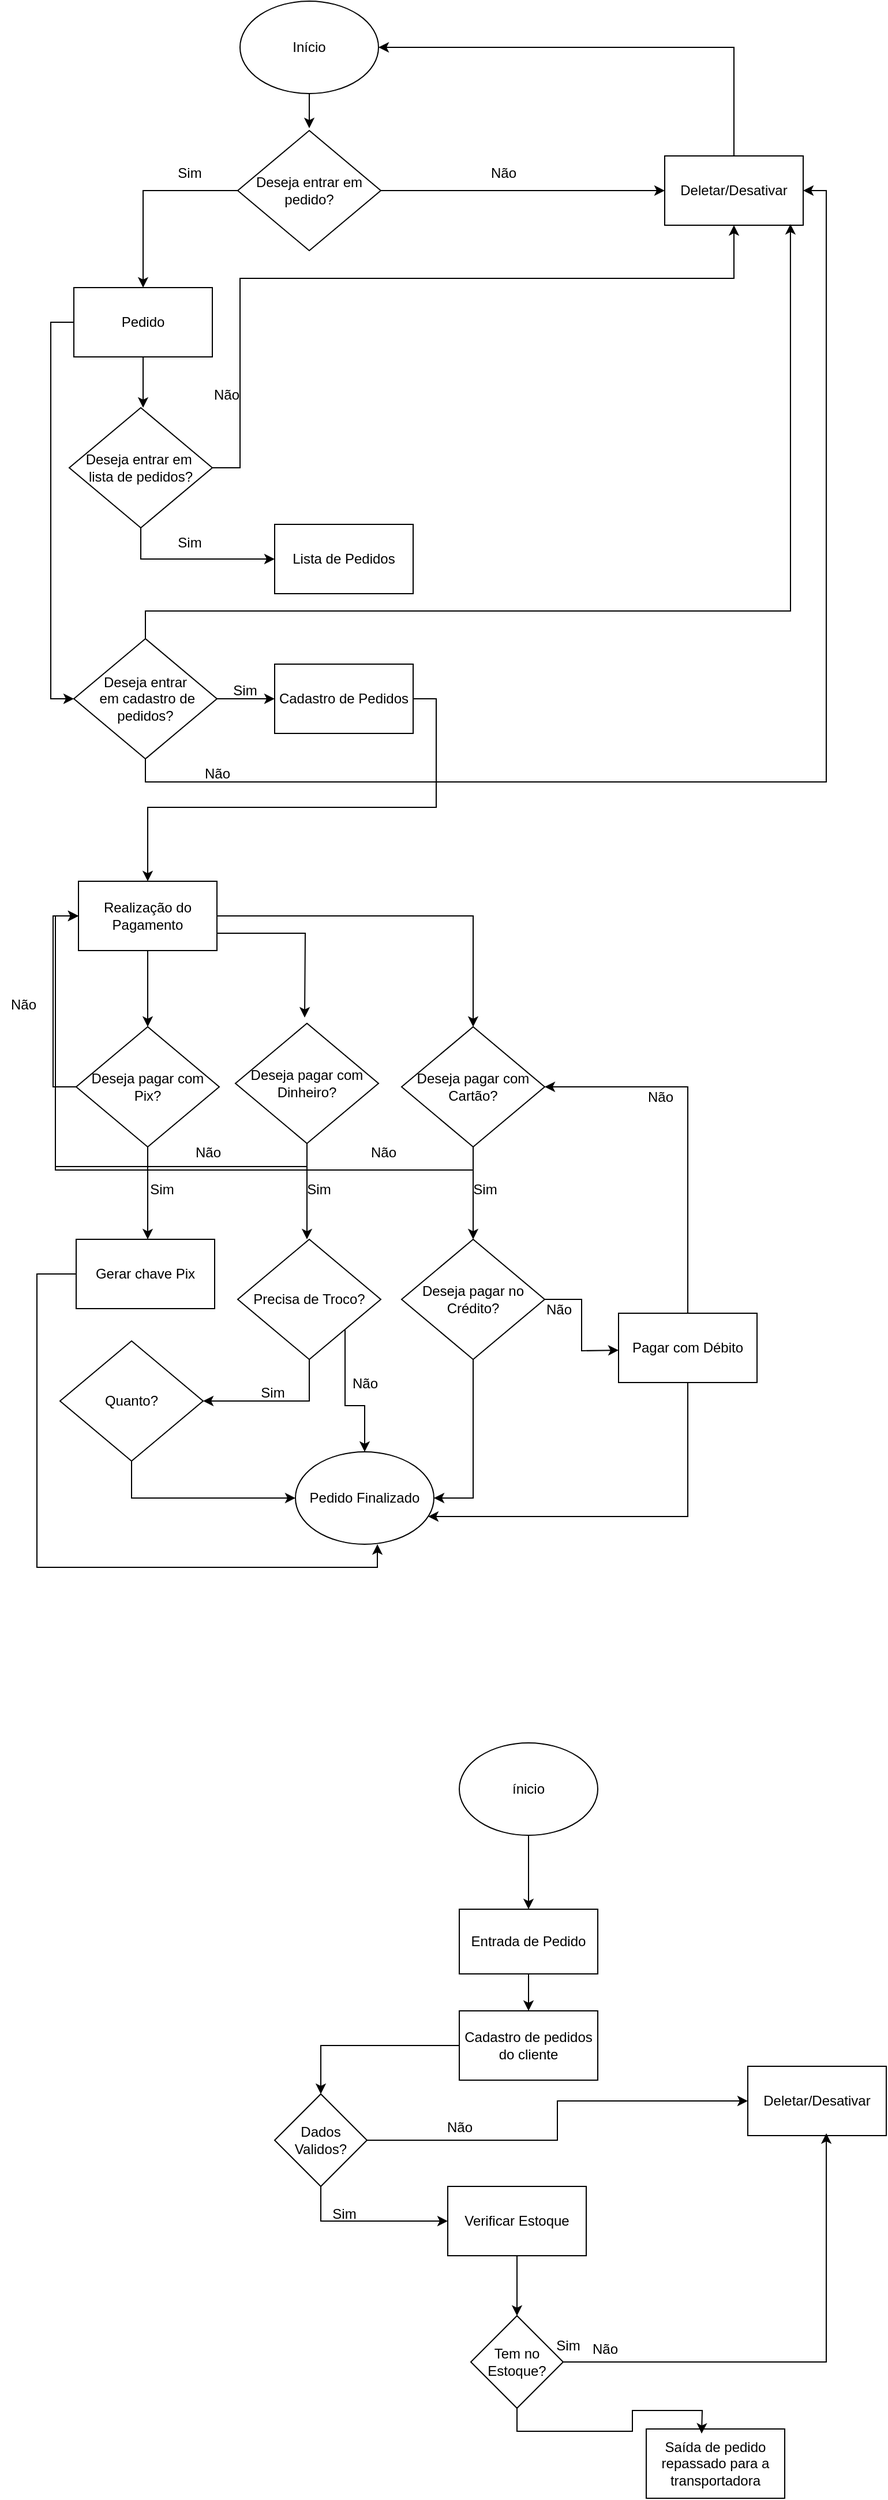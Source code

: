 <mxfile version="24.5.4" type="device">
  <diagram name="Página-1" id="TLPd1DgTYXxIqjMHZHWx">
    <mxGraphModel dx="1434" dy="772" grid="1" gridSize="8" guides="1" tooltips="1" connect="1" arrows="1" fold="1" page="1" pageScale="1" pageWidth="3300" pageHeight="4681" math="0" shadow="0">
      <root>
        <mxCell id="0" />
        <mxCell id="1" parent="0" />
        <mxCell id="2E5seLhveW0mqRELlNBj-6" value="" style="edgeStyle=orthogonalEdgeStyle;rounded=0;orthogonalLoop=1;jettySize=auto;html=1;" parent="1" source="2E5seLhveW0mqRELlNBj-1" edge="1">
          <mxGeometry relative="1" as="geometry">
            <mxPoint x="420" y="190" as="targetPoint" />
          </mxGeometry>
        </mxCell>
        <mxCell id="2E5seLhveW0mqRELlNBj-1" value="Início" style="ellipse;whiteSpace=wrap;html=1;" parent="1" vertex="1">
          <mxGeometry x="360" y="80" width="120" height="80" as="geometry" />
        </mxCell>
        <mxCell id="sw0cVe_-EWTT1FvwA-Mw-9" style="edgeStyle=orthogonalEdgeStyle;rounded=0;orthogonalLoop=1;jettySize=auto;html=1;exitX=0.5;exitY=1;exitDx=0;exitDy=0;entryX=0.5;entryY=0;entryDx=0;entryDy=0;" parent="1" source="sw0cVe_-EWTT1FvwA-Mw-3" target="sw0cVe_-EWTT1FvwA-Mw-4" edge="1">
          <mxGeometry relative="1" as="geometry" />
        </mxCell>
        <mxCell id="sw0cVe_-EWTT1FvwA-Mw-3" value="ínicio" style="ellipse;whiteSpace=wrap;html=1;" parent="1" vertex="1">
          <mxGeometry x="550" y="1588" width="120" height="80" as="geometry" />
        </mxCell>
        <mxCell id="sw0cVe_-EWTT1FvwA-Mw-31" style="edgeStyle=orthogonalEdgeStyle;rounded=0;orthogonalLoop=1;jettySize=auto;html=1;exitX=0.5;exitY=1;exitDx=0;exitDy=0;entryX=0.5;entryY=0;entryDx=0;entryDy=0;" parent="1" source="sw0cVe_-EWTT1FvwA-Mw-4" target="sw0cVe_-EWTT1FvwA-Mw-5" edge="1">
          <mxGeometry relative="1" as="geometry" />
        </mxCell>
        <mxCell id="sw0cVe_-EWTT1FvwA-Mw-4" value="Entrada de Pedido" style="rounded=0;whiteSpace=wrap;html=1;" parent="1" vertex="1">
          <mxGeometry x="550" y="1732" width="120" height="56" as="geometry" />
        </mxCell>
        <mxCell id="sw0cVe_-EWTT1FvwA-Mw-21" style="edgeStyle=orthogonalEdgeStyle;rounded=0;orthogonalLoop=1;jettySize=auto;html=1;entryX=0.5;entryY=0;entryDx=0;entryDy=0;" parent="1" source="sw0cVe_-EWTT1FvwA-Mw-5" target="sw0cVe_-EWTT1FvwA-Mw-18" edge="1">
          <mxGeometry relative="1" as="geometry" />
        </mxCell>
        <mxCell id="sw0cVe_-EWTT1FvwA-Mw-5" value="Cadastro de pedidos do cliente" style="rounded=0;whiteSpace=wrap;html=1;" parent="1" vertex="1">
          <mxGeometry x="550" y="1820" width="120" height="60" as="geometry" />
        </mxCell>
        <mxCell id="sw0cVe_-EWTT1FvwA-Mw-6" value="Saída de pedido repassado para a transportadora" style="rounded=0;whiteSpace=wrap;html=1;" parent="1" vertex="1">
          <mxGeometry x="712" y="2182" width="120" height="60" as="geometry" />
        </mxCell>
        <mxCell id="sw0cVe_-EWTT1FvwA-Mw-25" style="edgeStyle=orthogonalEdgeStyle;rounded=0;orthogonalLoop=1;jettySize=auto;html=1;exitX=0.5;exitY=1;exitDx=0;exitDy=0;entryX=0.5;entryY=0;entryDx=0;entryDy=0;" parent="1" source="sw0cVe_-EWTT1FvwA-Mw-10" target="sw0cVe_-EWTT1FvwA-Mw-11" edge="1">
          <mxGeometry relative="1" as="geometry" />
        </mxCell>
        <mxCell id="sw0cVe_-EWTT1FvwA-Mw-10" value="Verificar Estoque" style="rounded=0;whiteSpace=wrap;html=1;" parent="1" vertex="1">
          <mxGeometry x="540" y="1972" width="120" height="60" as="geometry" />
        </mxCell>
        <mxCell id="sw0cVe_-EWTT1FvwA-Mw-27" style="edgeStyle=orthogonalEdgeStyle;rounded=0;orthogonalLoop=1;jettySize=auto;html=1;exitX=0.5;exitY=1;exitDx=0;exitDy=0;" parent="1" source="sw0cVe_-EWTT1FvwA-Mw-11" edge="1">
          <mxGeometry relative="1" as="geometry">
            <mxPoint x="760" y="2186" as="targetPoint" />
          </mxGeometry>
        </mxCell>
        <mxCell id="sw0cVe_-EWTT1FvwA-Mw-11" value="Tem no Estoque?" style="rhombus;whiteSpace=wrap;html=1;" parent="1" vertex="1">
          <mxGeometry x="560" y="2084" width="80" height="80" as="geometry" />
        </mxCell>
        <mxCell id="sw0cVe_-EWTT1FvwA-Mw-17" value="Sim" style="text;html=1;align=center;verticalAlign=middle;resizable=0;points=[];autosize=1;strokeColor=none;fillColor=none;" parent="1" vertex="1">
          <mxGeometry x="430" y="1980" width="40" height="32" as="geometry" />
        </mxCell>
        <mxCell id="sw0cVe_-EWTT1FvwA-Mw-20" style="edgeStyle=orthogonalEdgeStyle;rounded=0;orthogonalLoop=1;jettySize=auto;html=1;exitX=0.5;exitY=1;exitDx=0;exitDy=0;entryX=0;entryY=0.5;entryDx=0;entryDy=0;" parent="1" source="sw0cVe_-EWTT1FvwA-Mw-18" target="sw0cVe_-EWTT1FvwA-Mw-10" edge="1">
          <mxGeometry relative="1" as="geometry" />
        </mxCell>
        <mxCell id="sw0cVe_-EWTT1FvwA-Mw-23" style="edgeStyle=orthogonalEdgeStyle;rounded=0;orthogonalLoop=1;jettySize=auto;html=1;exitX=1;exitY=0.5;exitDx=0;exitDy=0;entryX=0;entryY=0.5;entryDx=0;entryDy=0;" parent="1" source="sw0cVe_-EWTT1FvwA-Mw-18" target="sw0cVe_-EWTT1FvwA-Mw-22" edge="1">
          <mxGeometry relative="1" as="geometry" />
        </mxCell>
        <mxCell id="sw0cVe_-EWTT1FvwA-Mw-18" value="Dados Validos?" style="rhombus;whiteSpace=wrap;html=1;" parent="1" vertex="1">
          <mxGeometry x="390" y="1892" width="80" height="80" as="geometry" />
        </mxCell>
        <mxCell id="sw0cVe_-EWTT1FvwA-Mw-22" value="Deletar/Desativar" style="rounded=0;whiteSpace=wrap;html=1;" parent="1" vertex="1">
          <mxGeometry x="800" y="1868" width="120" height="60" as="geometry" />
        </mxCell>
        <mxCell id="sw0cVe_-EWTT1FvwA-Mw-24" value="Não" style="text;html=1;align=center;verticalAlign=middle;resizable=0;points=[];autosize=1;strokeColor=none;fillColor=none;" parent="1" vertex="1">
          <mxGeometry x="530" y="1905" width="40" height="32" as="geometry" />
        </mxCell>
        <mxCell id="sw0cVe_-EWTT1FvwA-Mw-26" value="Sim" style="text;html=1;align=center;verticalAlign=middle;resizable=0;points=[];autosize=1;strokeColor=none;fillColor=none;" parent="1" vertex="1">
          <mxGeometry x="624" y="2094" width="40" height="32" as="geometry" />
        </mxCell>
        <mxCell id="sw0cVe_-EWTT1FvwA-Mw-29" style="edgeStyle=orthogonalEdgeStyle;rounded=0;orthogonalLoop=1;jettySize=auto;html=1;exitX=1;exitY=0.5;exitDx=0;exitDy=0;entryX=0.567;entryY=0.967;entryDx=0;entryDy=0;entryPerimeter=0;" parent="1" source="sw0cVe_-EWTT1FvwA-Mw-11" target="sw0cVe_-EWTT1FvwA-Mw-22" edge="1">
          <mxGeometry relative="1" as="geometry" />
        </mxCell>
        <mxCell id="sw0cVe_-EWTT1FvwA-Mw-30" value="Não" style="text;html=1;align=center;verticalAlign=middle;resizable=0;points=[];autosize=1;strokeColor=none;fillColor=none;" parent="1" vertex="1">
          <mxGeometry x="656" y="2097" width="40" height="32" as="geometry" />
        </mxCell>
        <mxCell id="sBl7rpmpR24402BwMZtr-3" style="edgeStyle=orthogonalEdgeStyle;rounded=0;orthogonalLoop=1;jettySize=auto;html=1;entryX=0.5;entryY=0;entryDx=0;entryDy=0;" parent="1" source="sBl7rpmpR24402BwMZtr-1" target="sBl7rpmpR24402BwMZtr-2" edge="1">
          <mxGeometry relative="1" as="geometry" />
        </mxCell>
        <mxCell id="sBl7rpmpR24402BwMZtr-7" style="edgeStyle=orthogonalEdgeStyle;rounded=0;orthogonalLoop=1;jettySize=auto;html=1;" parent="1" source="sBl7rpmpR24402BwMZtr-1" edge="1">
          <mxGeometry relative="1" as="geometry">
            <mxPoint x="728" y="244" as="targetPoint" />
          </mxGeometry>
        </mxCell>
        <mxCell id="sBl7rpmpR24402BwMZtr-1" value="Deseja entrar em pedido?" style="rhombus;whiteSpace=wrap;html=1;" parent="1" vertex="1">
          <mxGeometry x="358" y="192" width="124" height="104" as="geometry" />
        </mxCell>
        <mxCell id="sBl7rpmpR24402BwMZtr-13" style="edgeStyle=orthogonalEdgeStyle;rounded=0;orthogonalLoop=1;jettySize=auto;html=1;" parent="1" source="sBl7rpmpR24402BwMZtr-2" edge="1">
          <mxGeometry relative="1" as="geometry">
            <mxPoint x="276" y="432" as="targetPoint" />
          </mxGeometry>
        </mxCell>
        <mxCell id="sBl7rpmpR24402BwMZtr-24" style="edgeStyle=orthogonalEdgeStyle;rounded=0;orthogonalLoop=1;jettySize=auto;html=1;exitX=0;exitY=0.5;exitDx=0;exitDy=0;entryX=0;entryY=0.5;entryDx=0;entryDy=0;" parent="1" source="sBl7rpmpR24402BwMZtr-2" target="sBl7rpmpR24402BwMZtr-21" edge="1">
          <mxGeometry relative="1" as="geometry" />
        </mxCell>
        <mxCell id="sBl7rpmpR24402BwMZtr-2" value="Pedido" style="rounded=0;whiteSpace=wrap;html=1;" parent="1" vertex="1">
          <mxGeometry x="216" y="328" width="120" height="60" as="geometry" />
        </mxCell>
        <mxCell id="sBl7rpmpR24402BwMZtr-4" value="Sim" style="text;html=1;align=center;verticalAlign=middle;resizable=0;points=[];autosize=1;strokeColor=none;fillColor=none;" parent="1" vertex="1">
          <mxGeometry x="296" y="213" width="40" height="32" as="geometry" />
        </mxCell>
        <mxCell id="sBl7rpmpR24402BwMZtr-12" style="edgeStyle=orthogonalEdgeStyle;rounded=0;orthogonalLoop=1;jettySize=auto;html=1;exitX=0.5;exitY=0;exitDx=0;exitDy=0;entryX=1;entryY=0.5;entryDx=0;entryDy=0;" parent="1" source="sBl7rpmpR24402BwMZtr-9" target="2E5seLhveW0mqRELlNBj-1" edge="1">
          <mxGeometry relative="1" as="geometry" />
        </mxCell>
        <mxCell id="sBl7rpmpR24402BwMZtr-9" value="Deletar/Desativar" style="rounded=0;whiteSpace=wrap;html=1;" parent="1" vertex="1">
          <mxGeometry x="728" y="214" width="120" height="60" as="geometry" />
        </mxCell>
        <mxCell id="sBl7rpmpR24402BwMZtr-10" value="Não" style="text;html=1;align=center;verticalAlign=middle;resizable=0;points=[];autosize=1;strokeColor=none;fillColor=none;" parent="1" vertex="1">
          <mxGeometry x="568" y="213" width="40" height="32" as="geometry" />
        </mxCell>
        <mxCell id="sBl7rpmpR24402BwMZtr-16" style="edgeStyle=orthogonalEdgeStyle;rounded=0;orthogonalLoop=1;jettySize=auto;html=1;exitX=1;exitY=0.5;exitDx=0;exitDy=0;entryX=0.5;entryY=1;entryDx=0;entryDy=0;" parent="1" source="sBl7rpmpR24402BwMZtr-15" target="sBl7rpmpR24402BwMZtr-9" edge="1">
          <mxGeometry relative="1" as="geometry">
            <Array as="points">
              <mxPoint x="360" y="484" />
              <mxPoint x="360" y="320" />
              <mxPoint x="788" y="320" />
            </Array>
          </mxGeometry>
        </mxCell>
        <mxCell id="sBl7rpmpR24402BwMZtr-20" style="edgeStyle=orthogonalEdgeStyle;rounded=0;orthogonalLoop=1;jettySize=auto;html=1;exitX=0.5;exitY=1;exitDx=0;exitDy=0;entryX=0;entryY=0.5;entryDx=0;entryDy=0;" parent="1" source="sBl7rpmpR24402BwMZtr-15" target="sBl7rpmpR24402BwMZtr-19" edge="1">
          <mxGeometry relative="1" as="geometry" />
        </mxCell>
        <mxCell id="sBl7rpmpR24402BwMZtr-15" value="Deseja entrar em&amp;nbsp;&lt;div&gt;lista de pedidos?&lt;/div&gt;" style="rhombus;whiteSpace=wrap;html=1;" parent="1" vertex="1">
          <mxGeometry x="212" y="432" width="124" height="104" as="geometry" />
        </mxCell>
        <mxCell id="sBl7rpmpR24402BwMZtr-17" value="Não" style="text;html=1;align=center;verticalAlign=middle;resizable=0;points=[];autosize=1;strokeColor=none;fillColor=none;" parent="1" vertex="1">
          <mxGeometry x="328" y="405" width="40" height="32" as="geometry" />
        </mxCell>
        <mxCell id="sBl7rpmpR24402BwMZtr-19" value="Lista de Pedidos" style="rounded=0;whiteSpace=wrap;html=1;" parent="1" vertex="1">
          <mxGeometry x="390" y="533" width="120" height="60" as="geometry" />
        </mxCell>
        <mxCell id="sBl7rpmpR24402BwMZtr-28" style="edgeStyle=orthogonalEdgeStyle;rounded=0;orthogonalLoop=1;jettySize=auto;html=1;exitX=1;exitY=0.5;exitDx=0;exitDy=0;entryX=0;entryY=0.5;entryDx=0;entryDy=0;" parent="1" source="sBl7rpmpR24402BwMZtr-21" target="sBl7rpmpR24402BwMZtr-27" edge="1">
          <mxGeometry relative="1" as="geometry" />
        </mxCell>
        <mxCell id="cfHbXfa3rvFkL7dU9Hmr-1" style="edgeStyle=orthogonalEdgeStyle;rounded=0;orthogonalLoop=1;jettySize=auto;html=1;exitX=0.5;exitY=1;exitDx=0;exitDy=0;entryX=1;entryY=0.5;entryDx=0;entryDy=0;" parent="1" source="sBl7rpmpR24402BwMZtr-21" target="sBl7rpmpR24402BwMZtr-9" edge="1">
          <mxGeometry relative="1" as="geometry" />
        </mxCell>
        <mxCell id="sBl7rpmpR24402BwMZtr-21" value="Deseja entrar&lt;div&gt;&amp;nbsp;em cadastro de pedidos?&lt;/div&gt;" style="rhombus;whiteSpace=wrap;html=1;" parent="1" vertex="1">
          <mxGeometry x="216" y="632" width="124" height="104" as="geometry" />
        </mxCell>
        <mxCell id="sBl7rpmpR24402BwMZtr-25" value="Sim" style="text;html=1;align=center;verticalAlign=middle;resizable=0;points=[];autosize=1;strokeColor=none;fillColor=none;" parent="1" vertex="1">
          <mxGeometry x="296" y="533" width="40" height="32" as="geometry" />
        </mxCell>
        <mxCell id="cfHbXfa3rvFkL7dU9Hmr-3" style="edgeStyle=orthogonalEdgeStyle;rounded=0;orthogonalLoop=1;jettySize=auto;html=1;exitX=1;exitY=0.5;exitDx=0;exitDy=0;" parent="1" source="sBl7rpmpR24402BwMZtr-27" target="cfHbXfa3rvFkL7dU9Hmr-4" edge="1">
          <mxGeometry relative="1" as="geometry">
            <mxPoint x="280" y="872" as="targetPoint" />
          </mxGeometry>
        </mxCell>
        <mxCell id="sBl7rpmpR24402BwMZtr-27" value="Cadastro de Pedidos" style="rounded=0;whiteSpace=wrap;html=1;" parent="1" vertex="1">
          <mxGeometry x="390" y="654" width="120" height="60" as="geometry" />
        </mxCell>
        <mxCell id="sBl7rpmpR24402BwMZtr-29" value="Sim" style="text;html=1;align=center;verticalAlign=middle;resizable=0;points=[];autosize=1;strokeColor=none;fillColor=none;" parent="1" vertex="1">
          <mxGeometry x="344" y="661" width="40" height="32" as="geometry" />
        </mxCell>
        <mxCell id="sBl7rpmpR24402BwMZtr-30" style="edgeStyle=orthogonalEdgeStyle;rounded=0;orthogonalLoop=1;jettySize=auto;html=1;exitX=0.5;exitY=0;exitDx=0;exitDy=0;entryX=0.908;entryY=0.983;entryDx=0;entryDy=0;entryPerimeter=0;" parent="1" source="sBl7rpmpR24402BwMZtr-21" target="sBl7rpmpR24402BwMZtr-9" edge="1">
          <mxGeometry relative="1" as="geometry">
            <Array as="points">
              <mxPoint x="278" y="608" />
              <mxPoint x="837" y="608" />
            </Array>
          </mxGeometry>
        </mxCell>
        <mxCell id="cfHbXfa3rvFkL7dU9Hmr-2" value="Não" style="text;html=1;align=center;verticalAlign=middle;resizable=0;points=[];autosize=1;strokeColor=none;fillColor=none;" parent="1" vertex="1">
          <mxGeometry x="320" y="733" width="40" height="32" as="geometry" />
        </mxCell>
        <mxCell id="cfHbXfa3rvFkL7dU9Hmr-9" style="edgeStyle=orthogonalEdgeStyle;rounded=0;orthogonalLoop=1;jettySize=auto;html=1;exitX=0.5;exitY=1;exitDx=0;exitDy=0;" parent="1" source="cfHbXfa3rvFkL7dU9Hmr-4" edge="1">
          <mxGeometry relative="1" as="geometry">
            <mxPoint x="280" y="968" as="targetPoint" />
          </mxGeometry>
        </mxCell>
        <mxCell id="cfHbXfa3rvFkL7dU9Hmr-13" style="edgeStyle=orthogonalEdgeStyle;rounded=0;orthogonalLoop=1;jettySize=auto;html=1;exitX=1;exitY=0.75;exitDx=0;exitDy=0;" parent="1" source="cfHbXfa3rvFkL7dU9Hmr-4" edge="1">
          <mxGeometry relative="1" as="geometry">
            <mxPoint x="416" y="960" as="targetPoint" />
          </mxGeometry>
        </mxCell>
        <mxCell id="cfHbXfa3rvFkL7dU9Hmr-16" style="edgeStyle=orthogonalEdgeStyle;rounded=0;orthogonalLoop=1;jettySize=auto;html=1;exitX=1;exitY=0.5;exitDx=0;exitDy=0;entryX=0.5;entryY=0;entryDx=0;entryDy=0;" parent="1" source="cfHbXfa3rvFkL7dU9Hmr-4" target="cfHbXfa3rvFkL7dU9Hmr-15" edge="1">
          <mxGeometry relative="1" as="geometry" />
        </mxCell>
        <mxCell id="cfHbXfa3rvFkL7dU9Hmr-4" value="Realização do Pagamento" style="rounded=0;whiteSpace=wrap;html=1;" parent="1" vertex="1">
          <mxGeometry x="220" y="842" width="120" height="60" as="geometry" />
        </mxCell>
        <mxCell id="cfHbXfa3rvFkL7dU9Hmr-11" style="edgeStyle=orthogonalEdgeStyle;rounded=0;orthogonalLoop=1;jettySize=auto;html=1;exitX=0;exitY=0.5;exitDx=0;exitDy=0;entryX=0;entryY=0.5;entryDx=0;entryDy=0;" parent="1" source="cfHbXfa3rvFkL7dU9Hmr-5" target="cfHbXfa3rvFkL7dU9Hmr-4" edge="1">
          <mxGeometry relative="1" as="geometry" />
        </mxCell>
        <mxCell id="cfHbXfa3rvFkL7dU9Hmr-26" style="edgeStyle=orthogonalEdgeStyle;rounded=0;orthogonalLoop=1;jettySize=auto;html=1;exitX=0.5;exitY=1;exitDx=0;exitDy=0;" parent="1" source="cfHbXfa3rvFkL7dU9Hmr-5" edge="1">
          <mxGeometry relative="1" as="geometry">
            <mxPoint x="280" y="1152" as="targetPoint" />
          </mxGeometry>
        </mxCell>
        <mxCell id="cfHbXfa3rvFkL7dU9Hmr-5" value="Deseja pagar com Pix?" style="rhombus;whiteSpace=wrap;html=1;" parent="1" vertex="1">
          <mxGeometry x="218" y="968" width="124" height="104" as="geometry" />
        </mxCell>
        <mxCell id="cfHbXfa3rvFkL7dU9Hmr-21" style="edgeStyle=orthogonalEdgeStyle;rounded=0;orthogonalLoop=1;jettySize=auto;html=1;exitX=0.5;exitY=1;exitDx=0;exitDy=0;entryX=0;entryY=0.5;entryDx=0;entryDy=0;" parent="1" source="cfHbXfa3rvFkL7dU9Hmr-14" target="cfHbXfa3rvFkL7dU9Hmr-4" edge="1">
          <mxGeometry relative="1" as="geometry" />
        </mxCell>
        <mxCell id="cfHbXfa3rvFkL7dU9Hmr-27" style="edgeStyle=orthogonalEdgeStyle;rounded=0;orthogonalLoop=1;jettySize=auto;html=1;exitX=0.5;exitY=1;exitDx=0;exitDy=0;" parent="1" source="cfHbXfa3rvFkL7dU9Hmr-14" edge="1">
          <mxGeometry relative="1" as="geometry">
            <mxPoint x="418" y="1152" as="targetPoint" />
          </mxGeometry>
        </mxCell>
        <mxCell id="cfHbXfa3rvFkL7dU9Hmr-14" value="Deseja pagar com Dinheiro?" style="rhombus;whiteSpace=wrap;html=1;" parent="1" vertex="1">
          <mxGeometry x="356" y="965" width="124" height="104" as="geometry" />
        </mxCell>
        <mxCell id="cfHbXfa3rvFkL7dU9Hmr-22" style="edgeStyle=orthogonalEdgeStyle;rounded=0;orthogonalLoop=1;jettySize=auto;html=1;exitX=0.5;exitY=1;exitDx=0;exitDy=0;entryX=0;entryY=0.5;entryDx=0;entryDy=0;" parent="1" source="cfHbXfa3rvFkL7dU9Hmr-15" target="cfHbXfa3rvFkL7dU9Hmr-4" edge="1">
          <mxGeometry relative="1" as="geometry" />
        </mxCell>
        <mxCell id="cfHbXfa3rvFkL7dU9Hmr-28" style="edgeStyle=orthogonalEdgeStyle;rounded=0;orthogonalLoop=1;jettySize=auto;html=1;exitX=0.5;exitY=1;exitDx=0;exitDy=0;" parent="1" source="cfHbXfa3rvFkL7dU9Hmr-15" edge="1">
          <mxGeometry relative="1" as="geometry">
            <mxPoint x="562" y="1152" as="targetPoint" />
          </mxGeometry>
        </mxCell>
        <mxCell id="cfHbXfa3rvFkL7dU9Hmr-15" value="Deseja pagar com Cartão?" style="rhombus;whiteSpace=wrap;html=1;" parent="1" vertex="1">
          <mxGeometry x="500" y="968" width="124" height="104" as="geometry" />
        </mxCell>
        <mxCell id="cfHbXfa3rvFkL7dU9Hmr-19" value="Não" style="text;html=1;align=center;verticalAlign=middle;resizable=0;points=[];autosize=1;strokeColor=none;fillColor=none;" parent="1" vertex="1">
          <mxGeometry x="152" y="933" width="40" height="32" as="geometry" />
        </mxCell>
        <mxCell id="cfHbXfa3rvFkL7dU9Hmr-24" value="Não" style="text;html=1;align=center;verticalAlign=middle;resizable=0;points=[];autosize=1;strokeColor=none;fillColor=none;" parent="1" vertex="1">
          <mxGeometry x="464" y="1061" width="40" height="32" as="geometry" />
        </mxCell>
        <mxCell id="cfHbXfa3rvFkL7dU9Hmr-25" value="Não" style="text;html=1;align=center;verticalAlign=middle;resizable=0;points=[];autosize=1;strokeColor=none;fillColor=none;" parent="1" vertex="1">
          <mxGeometry x="312" y="1061" width="40" height="32" as="geometry" />
        </mxCell>
        <mxCell id="cfHbXfa3rvFkL7dU9Hmr-30" value="Sim" style="text;html=1;align=center;verticalAlign=middle;resizable=0;points=[];autosize=1;strokeColor=none;fillColor=none;" parent="1" vertex="1">
          <mxGeometry x="272" y="1093" width="40" height="32" as="geometry" />
        </mxCell>
        <mxCell id="cfHbXfa3rvFkL7dU9Hmr-31" value="Sim" style="text;html=1;align=center;verticalAlign=middle;resizable=0;points=[];autosize=1;strokeColor=none;fillColor=none;" parent="1" vertex="1">
          <mxGeometry x="408" y="1093" width="40" height="32" as="geometry" />
        </mxCell>
        <mxCell id="cfHbXfa3rvFkL7dU9Hmr-32" value="Sim" style="text;html=1;align=center;verticalAlign=middle;resizable=0;points=[];autosize=1;strokeColor=none;fillColor=none;" parent="1" vertex="1">
          <mxGeometry x="552" y="1093" width="40" height="32" as="geometry" />
        </mxCell>
        <mxCell id="cfHbXfa3rvFkL7dU9Hmr-33" value="Gerar chave Pix" style="rounded=0;whiteSpace=wrap;html=1;" parent="1" vertex="1">
          <mxGeometry x="218" y="1152" width="120" height="60" as="geometry" />
        </mxCell>
        <mxCell id="cfHbXfa3rvFkL7dU9Hmr-41" style="edgeStyle=orthogonalEdgeStyle;rounded=0;orthogonalLoop=1;jettySize=auto;html=1;exitX=0.5;exitY=1;exitDx=0;exitDy=0;" parent="1" source="cfHbXfa3rvFkL7dU9Hmr-35" target="cfHbXfa3rvFkL7dU9Hmr-40" edge="1">
          <mxGeometry relative="1" as="geometry" />
        </mxCell>
        <mxCell id="cfHbXfa3rvFkL7dU9Hmr-44" style="edgeStyle=orthogonalEdgeStyle;rounded=0;orthogonalLoop=1;jettySize=auto;html=1;exitX=1;exitY=1;exitDx=0;exitDy=0;entryX=0.5;entryY=0;entryDx=0;entryDy=0;" parent="1" source="cfHbXfa3rvFkL7dU9Hmr-35" target="cfHbXfa3rvFkL7dU9Hmr-43" edge="1">
          <mxGeometry relative="1" as="geometry" />
        </mxCell>
        <mxCell id="cfHbXfa3rvFkL7dU9Hmr-35" value="Precisa de Troco?" style="rhombus;whiteSpace=wrap;html=1;" parent="1" vertex="1">
          <mxGeometry x="358" y="1152" width="124" height="104" as="geometry" />
        </mxCell>
        <mxCell id="fffBGCZeQ_AbSk9-Wuyu-1" style="edgeStyle=orthogonalEdgeStyle;rounded=0;orthogonalLoop=1;jettySize=auto;html=1;exitX=0.5;exitY=1;exitDx=0;exitDy=0;entryX=0;entryY=0.5;entryDx=0;entryDy=0;" edge="1" parent="1" source="cfHbXfa3rvFkL7dU9Hmr-40" target="cfHbXfa3rvFkL7dU9Hmr-43">
          <mxGeometry relative="1" as="geometry" />
        </mxCell>
        <mxCell id="cfHbXfa3rvFkL7dU9Hmr-40" value="Quanto?" style="rhombus;whiteSpace=wrap;html=1;" parent="1" vertex="1">
          <mxGeometry x="204" y="1240" width="124" height="104" as="geometry" />
        </mxCell>
        <mxCell id="cfHbXfa3rvFkL7dU9Hmr-42" value="Sim" style="text;html=1;align=center;verticalAlign=middle;resizable=0;points=[];autosize=1;strokeColor=none;fillColor=none;" parent="1" vertex="1">
          <mxGeometry x="368" y="1269" width="40" height="32" as="geometry" />
        </mxCell>
        <mxCell id="cfHbXfa3rvFkL7dU9Hmr-43" value="Pedido Finalizado" style="ellipse;whiteSpace=wrap;html=1;" parent="1" vertex="1">
          <mxGeometry x="408" y="1336" width="120" height="80" as="geometry" />
        </mxCell>
        <mxCell id="cfHbXfa3rvFkL7dU9Hmr-46" value="Não" style="text;html=1;align=center;verticalAlign=middle;resizable=0;points=[];autosize=1;strokeColor=none;fillColor=none;" parent="1" vertex="1">
          <mxGeometry x="448" y="1261" width="40" height="32" as="geometry" />
        </mxCell>
        <mxCell id="fffBGCZeQ_AbSk9-Wuyu-3" style="edgeStyle=orthogonalEdgeStyle;rounded=0;orthogonalLoop=1;jettySize=auto;html=1;exitX=1;exitY=0.5;exitDx=0;exitDy=0;" edge="1" parent="1" source="cfHbXfa3rvFkL7dU9Hmr-47">
          <mxGeometry relative="1" as="geometry">
            <mxPoint x="688" y="1248" as="targetPoint" />
          </mxGeometry>
        </mxCell>
        <mxCell id="fffBGCZeQ_AbSk9-Wuyu-6" style="edgeStyle=orthogonalEdgeStyle;rounded=0;orthogonalLoop=1;jettySize=auto;html=1;exitX=0.5;exitY=1;exitDx=0;exitDy=0;entryX=1;entryY=0.5;entryDx=0;entryDy=0;" edge="1" parent="1" source="cfHbXfa3rvFkL7dU9Hmr-47" target="cfHbXfa3rvFkL7dU9Hmr-43">
          <mxGeometry relative="1" as="geometry" />
        </mxCell>
        <mxCell id="cfHbXfa3rvFkL7dU9Hmr-47" value="Deseja pagar no Crédito?" style="rhombus;whiteSpace=wrap;html=1;" parent="1" vertex="1">
          <mxGeometry x="500" y="1152" width="124" height="104" as="geometry" />
        </mxCell>
        <mxCell id="fffBGCZeQ_AbSk9-Wuyu-2" style="edgeStyle=orthogonalEdgeStyle;rounded=0;orthogonalLoop=1;jettySize=auto;html=1;exitX=0;exitY=0.5;exitDx=0;exitDy=0;entryX=0.592;entryY=1;entryDx=0;entryDy=0;entryPerimeter=0;" edge="1" parent="1" source="cfHbXfa3rvFkL7dU9Hmr-33" target="cfHbXfa3rvFkL7dU9Hmr-43">
          <mxGeometry relative="1" as="geometry">
            <Array as="points">
              <mxPoint x="184" y="1182" />
              <mxPoint x="184" y="1436" />
              <mxPoint x="479" y="1436" />
            </Array>
          </mxGeometry>
        </mxCell>
        <mxCell id="fffBGCZeQ_AbSk9-Wuyu-7" style="edgeStyle=orthogonalEdgeStyle;rounded=0;orthogonalLoop=1;jettySize=auto;html=1;exitX=0.5;exitY=0;exitDx=0;exitDy=0;entryX=1;entryY=0.5;entryDx=0;entryDy=0;" edge="1" parent="1" source="fffBGCZeQ_AbSk9-Wuyu-4" target="cfHbXfa3rvFkL7dU9Hmr-15">
          <mxGeometry relative="1" as="geometry" />
        </mxCell>
        <mxCell id="fffBGCZeQ_AbSk9-Wuyu-9" style="edgeStyle=orthogonalEdgeStyle;rounded=0;orthogonalLoop=1;jettySize=auto;html=1;exitX=0.5;exitY=1;exitDx=0;exitDy=0;" edge="1" parent="1" source="fffBGCZeQ_AbSk9-Wuyu-4" target="cfHbXfa3rvFkL7dU9Hmr-43">
          <mxGeometry relative="1" as="geometry">
            <mxPoint x="648" y="1392" as="targetPoint" />
            <Array as="points">
              <mxPoint x="748" y="1392" />
            </Array>
          </mxGeometry>
        </mxCell>
        <mxCell id="fffBGCZeQ_AbSk9-Wuyu-4" value="Pagar com Débito" style="rounded=0;whiteSpace=wrap;html=1;" vertex="1" parent="1">
          <mxGeometry x="688" y="1216" width="120" height="60" as="geometry" />
        </mxCell>
        <mxCell id="fffBGCZeQ_AbSk9-Wuyu-5" value="Não" style="text;html=1;align=center;verticalAlign=middle;resizable=0;points=[];autosize=1;strokeColor=none;fillColor=none;" vertex="1" parent="1">
          <mxGeometry x="616" y="1197" width="40" height="32" as="geometry" />
        </mxCell>
        <mxCell id="fffBGCZeQ_AbSk9-Wuyu-8" value="Não" style="text;html=1;align=center;verticalAlign=middle;resizable=0;points=[];autosize=1;strokeColor=none;fillColor=none;" vertex="1" parent="1">
          <mxGeometry x="704" y="1013" width="40" height="32" as="geometry" />
        </mxCell>
      </root>
    </mxGraphModel>
  </diagram>
</mxfile>
